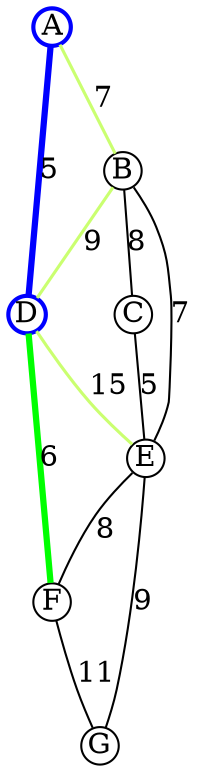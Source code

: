 graph Demo {
      node [height=0.25,width=0.25,fixedsize=true]
      A [penwidth=2, color="blue"]
      D [penwidth=2, color="blue"]
      A -- B [label="7", len=1.2, penwidth=1.5, color="darkolivegreen1"]
      A -- D [label="5", len=1.0, penwidth=3, color="blue"]
      B -- D [label="9", len=1.4, penwidth=1.5, color="darkolivegreen1"]
      B -- C [label="8", len=1.3]
      B -- E [label="7", len=1.2]
      C -- E [label="5", len=1.0]
      D -- E [label="15",len=2.0, penwidth=1.5, color="darkolivegreen1"]
      D -- F [label="6", len=1.1, penwidth=3, color="green"]
      E -- F [label="8", len=1.3]
      E -- G [label="9", len=1.4]
      F -- G [label="11",len=1.6] 
}

